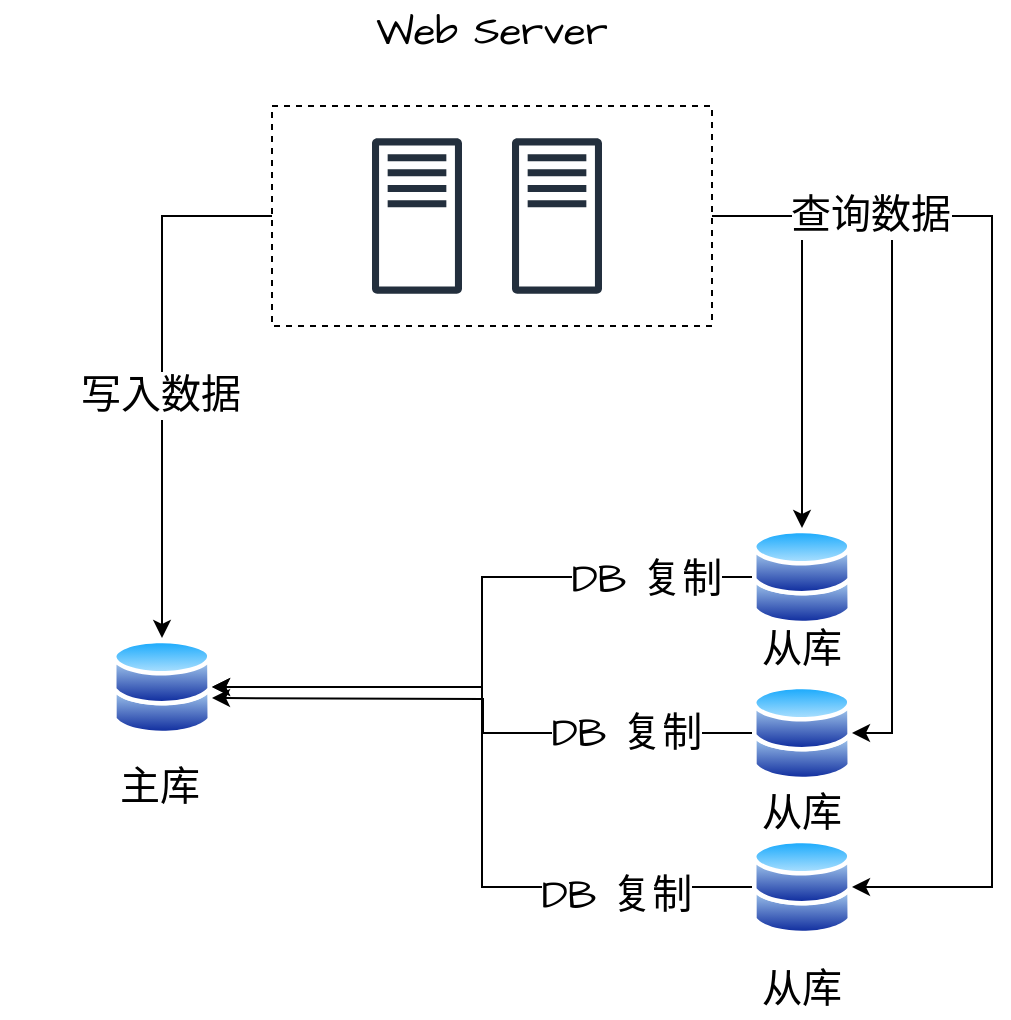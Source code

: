 <mxfile version="21.4.0" type="device" pages="3">
  <diagram name="第 1 页" id="ZzjnUPGKGO_t142nM1iD">
    <mxGraphModel dx="1548" dy="902" grid="1" gridSize="10" guides="1" tooltips="1" connect="1" arrows="1" fold="1" page="1" pageScale="1" pageWidth="827" pageHeight="1169" math="0" shadow="0">
      <root>
        <mxCell id="0" />
        <mxCell id="1" parent="0" />
        <mxCell id="LdR6KkOOkv0JIpYGeGJk-9" style="edgeStyle=orthogonalEdgeStyle;rounded=0;hachureGap=4;orthogonalLoop=1;jettySize=auto;html=1;exitX=0;exitY=0.5;exitDx=0;exitDy=0;entryX=0.5;entryY=0;entryDx=0;entryDy=0;fontFamily=Architects Daughter;fontSource=https%3A%2F%2Ffonts.googleapis.com%2Fcss%3Ffamily%3DArchitects%2BDaughter;fontSize=16;" parent="1" source="LdR6KkOOkv0JIpYGeGJk-3" target="LdR6KkOOkv0JIpYGeGJk-5" edge="1">
          <mxGeometry relative="1" as="geometry" />
        </mxCell>
        <mxCell id="LdR6KkOOkv0JIpYGeGJk-20" value="写入数据" style="edgeLabel;html=1;align=center;verticalAlign=middle;resizable=0;points=[];fontSize=20;fontFamily=Architects Daughter;" parent="LdR6KkOOkv0JIpYGeGJk-9" vertex="1" connectable="0">
          <mxGeometry x="0.083" y="-1" relative="1" as="geometry">
            <mxPoint as="offset" />
          </mxGeometry>
        </mxCell>
        <mxCell id="LdR6KkOOkv0JIpYGeGJk-10" style="edgeStyle=orthogonalEdgeStyle;rounded=0;hachureGap=4;orthogonalLoop=1;jettySize=auto;html=1;exitX=1;exitY=0.5;exitDx=0;exitDy=0;entryX=0.5;entryY=0;entryDx=0;entryDy=0;fontFamily=Architects Daughter;fontSource=https%3A%2F%2Ffonts.googleapis.com%2Fcss%3Ffamily%3DArchitects%2BDaughter;fontSize=16;" parent="1" source="LdR6KkOOkv0JIpYGeGJk-3" target="LdR6KkOOkv0JIpYGeGJk-6" edge="1">
          <mxGeometry relative="1" as="geometry" />
        </mxCell>
        <mxCell id="LdR6KkOOkv0JIpYGeGJk-11" style="edgeStyle=orthogonalEdgeStyle;rounded=0;hachureGap=4;orthogonalLoop=1;jettySize=auto;html=1;exitX=1;exitY=0.5;exitDx=0;exitDy=0;entryX=1;entryY=0.5;entryDx=0;entryDy=0;fontFamily=Architects Daughter;fontSource=https%3A%2F%2Ffonts.googleapis.com%2Fcss%3Ffamily%3DArchitects%2BDaughter;fontSize=16;" parent="1" source="LdR6KkOOkv0JIpYGeGJk-3" target="LdR6KkOOkv0JIpYGeGJk-7" edge="1">
          <mxGeometry relative="1" as="geometry" />
        </mxCell>
        <mxCell id="LdR6KkOOkv0JIpYGeGJk-12" style="edgeStyle=orthogonalEdgeStyle;rounded=0;hachureGap=4;orthogonalLoop=1;jettySize=auto;html=1;exitX=1;exitY=0.5;exitDx=0;exitDy=0;entryX=1;entryY=0.5;entryDx=0;entryDy=0;fontFamily=Architects Daughter;fontSource=https%3A%2F%2Ffonts.googleapis.com%2Fcss%3Ffamily%3DArchitects%2BDaughter;fontSize=16;" parent="1" source="LdR6KkOOkv0JIpYGeGJk-3" target="LdR6KkOOkv0JIpYGeGJk-8" edge="1">
          <mxGeometry relative="1" as="geometry">
            <Array as="points">
              <mxPoint x="590" y="429" />
              <mxPoint x="590" y="765" />
            </Array>
          </mxGeometry>
        </mxCell>
        <mxCell id="LdR6KkOOkv0JIpYGeGJk-3" value="" style="rounded=0;whiteSpace=wrap;html=1;hachureGap=4;fontFamily=Architects Daughter;fontSource=https%3A%2F%2Ffonts.googleapis.com%2Fcss%3Ffamily%3DArchitects%2BDaughter;fontSize=20;dashed=1;" parent="1" vertex="1">
          <mxGeometry x="230" y="374" width="220" height="110" as="geometry" />
        </mxCell>
        <mxCell id="LdR6KkOOkv0JIpYGeGJk-1" value="" style="outlineConnect=0;fontColor=#232F3E;gradientColor=none;fillColor=#232F3D;strokeColor=none;dashed=0;verticalLabelPosition=bottom;verticalAlign=top;align=center;html=1;fontSize=12;fontStyle=0;aspect=fixed;pointerEvents=1;shape=mxgraph.aws4.traditional_server;hachureGap=4;fontFamily=Architects Daughter;fontSource=https%3A%2F%2Ffonts.googleapis.com%2Fcss%3Ffamily%3DArchitects%2BDaughter;" parent="1" vertex="1">
          <mxGeometry x="280" y="390" width="45" height="78" as="geometry" />
        </mxCell>
        <mxCell id="LdR6KkOOkv0JIpYGeGJk-2" value="" style="outlineConnect=0;fontColor=#232F3E;gradientColor=none;fillColor=#232F3D;strokeColor=none;dashed=0;verticalLabelPosition=bottom;verticalAlign=top;align=center;html=1;fontSize=12;fontStyle=0;aspect=fixed;pointerEvents=1;shape=mxgraph.aws4.traditional_server;hachureGap=4;fontFamily=Architects Daughter;fontSource=https%3A%2F%2Ffonts.googleapis.com%2Fcss%3Ffamily%3DArchitects%2BDaughter;" parent="1" vertex="1">
          <mxGeometry x="350" y="390" width="45" height="78" as="geometry" />
        </mxCell>
        <mxCell id="LdR6KkOOkv0JIpYGeGJk-5" value="" style="image;aspect=fixed;perimeter=ellipsePerimeter;html=1;align=center;shadow=0;dashed=0;spacingTop=3;image=img/lib/active_directory/databases.svg;hachureGap=4;fontFamily=Architects Daughter;fontSource=https%3A%2F%2Ffonts.googleapis.com%2Fcss%3Ffamily%3DArchitects%2BDaughter;fontSize=20;" parent="1" vertex="1">
          <mxGeometry x="150" y="640" width="50" height="49" as="geometry" />
        </mxCell>
        <mxCell id="LdR6KkOOkv0JIpYGeGJk-13" style="edgeStyle=orthogonalEdgeStyle;rounded=0;hachureGap=4;orthogonalLoop=1;jettySize=auto;html=1;exitX=0;exitY=0.5;exitDx=0;exitDy=0;entryX=1;entryY=0.5;entryDx=0;entryDy=0;fontFamily=Architects Daughter;fontSource=https%3A%2F%2Ffonts.googleapis.com%2Fcss%3Ffamily%3DArchitects%2BDaughter;fontSize=16;" parent="1" source="LdR6KkOOkv0JIpYGeGJk-6" target="LdR6KkOOkv0JIpYGeGJk-5" edge="1">
          <mxGeometry relative="1" as="geometry" />
        </mxCell>
        <mxCell id="LdR6KkOOkv0JIpYGeGJk-16" value="DB 复制" style="edgeLabel;html=1;align=center;verticalAlign=middle;resizable=0;points=[];fontSize=20;fontFamily=Architects Daughter;" parent="LdR6KkOOkv0JIpYGeGJk-13" vertex="1" connectable="0">
          <mxGeometry x="-0.674" relative="1" as="geometry">
            <mxPoint as="offset" />
          </mxGeometry>
        </mxCell>
        <mxCell id="LdR6KkOOkv0JIpYGeGJk-6" value="" style="image;aspect=fixed;perimeter=ellipsePerimeter;html=1;align=center;shadow=0;dashed=0;spacingTop=3;image=img/lib/active_directory/databases.svg;hachureGap=4;fontFamily=Architects Daughter;fontSource=https%3A%2F%2Ffonts.googleapis.com%2Fcss%3Ffamily%3DArchitects%2BDaughter;fontSize=20;" parent="1" vertex="1">
          <mxGeometry x="470" y="585" width="50" height="49" as="geometry" />
        </mxCell>
        <mxCell id="LdR6KkOOkv0JIpYGeGJk-14" style="edgeStyle=orthogonalEdgeStyle;rounded=0;hachureGap=4;orthogonalLoop=1;jettySize=auto;html=1;exitX=0;exitY=0.5;exitDx=0;exitDy=0;fontFamily=Architects Daughter;fontSource=https%3A%2F%2Ffonts.googleapis.com%2Fcss%3Ffamily%3DArchitects%2BDaughter;fontSize=16;" parent="1" source="LdR6KkOOkv0JIpYGeGJk-7" edge="1">
          <mxGeometry relative="1" as="geometry">
            <mxPoint x="200" y="670" as="targetPoint" />
          </mxGeometry>
        </mxCell>
        <mxCell id="LdR6KkOOkv0JIpYGeGJk-17" value="DB 复制" style="edgeLabel;html=1;align=center;verticalAlign=middle;resizable=0;points=[];fontSize=20;fontFamily=Architects Daughter;" parent="LdR6KkOOkv0JIpYGeGJk-14" vertex="1" connectable="0">
          <mxGeometry x="-0.561" y="-1" relative="1" as="geometry">
            <mxPoint as="offset" />
          </mxGeometry>
        </mxCell>
        <mxCell id="LdR6KkOOkv0JIpYGeGJk-7" value="" style="image;aspect=fixed;perimeter=ellipsePerimeter;html=1;align=center;shadow=0;dashed=0;spacingTop=3;image=img/lib/active_directory/databases.svg;hachureGap=4;fontFamily=Architects Daughter;fontSource=https%3A%2F%2Ffonts.googleapis.com%2Fcss%3Ffamily%3DArchitects%2BDaughter;fontSize=20;" parent="1" vertex="1">
          <mxGeometry x="470" y="663" width="50" height="49" as="geometry" />
        </mxCell>
        <mxCell id="LdR6KkOOkv0JIpYGeGJk-15" style="edgeStyle=orthogonalEdgeStyle;rounded=0;hachureGap=4;orthogonalLoop=1;jettySize=auto;html=1;exitX=0;exitY=0.5;exitDx=0;exitDy=0;entryX=1;entryY=0.5;entryDx=0;entryDy=0;fontFamily=Architects Daughter;fontSource=https%3A%2F%2Ffonts.googleapis.com%2Fcss%3Ffamily%3DArchitects%2BDaughter;fontSize=16;" parent="1" source="LdR6KkOOkv0JIpYGeGJk-8" target="LdR6KkOOkv0JIpYGeGJk-5" edge="1">
          <mxGeometry relative="1" as="geometry" />
        </mxCell>
        <mxCell id="LdR6KkOOkv0JIpYGeGJk-8" value="" style="image;aspect=fixed;perimeter=ellipsePerimeter;html=1;align=center;shadow=0;dashed=0;spacingTop=3;image=img/lib/active_directory/databases.svg;hachureGap=4;fontFamily=Architects Daughter;fontSource=https%3A%2F%2Ffonts.googleapis.com%2Fcss%3Ffamily%3DArchitects%2BDaughter;fontSize=20;" parent="1" vertex="1">
          <mxGeometry x="470" y="740" width="50" height="49" as="geometry" />
        </mxCell>
        <mxCell id="LdR6KkOOkv0JIpYGeGJk-19" value="DB 复制" style="edgeLabel;html=1;align=center;verticalAlign=middle;resizable=0;points=[];fontSize=20;fontFamily=Architects Daughter;" parent="1" vertex="1" connectable="0">
          <mxGeometry x="420" y="730" as="geometry">
            <mxPoint x="-18" y="38" as="offset" />
          </mxGeometry>
        </mxCell>
        <mxCell id="LdR6KkOOkv0JIpYGeGJk-21" value="查询数据" style="edgeLabel;html=1;align=center;verticalAlign=middle;resizable=0;points=[];fontSize=20;fontFamily=Architects Daughter;" parent="1" vertex="1" connectable="0">
          <mxGeometry x="530" y="420" as="geometry">
            <mxPoint x="-1" y="8" as="offset" />
          </mxGeometry>
        </mxCell>
        <mxCell id="LdR6KkOOkv0JIpYGeGJk-23" value="Web Server" style="text;html=1;strokeColor=none;fillColor=none;align=center;verticalAlign=middle;whiteSpace=wrap;rounded=0;fontSize=20;fontFamily=Architects Daughter;" parent="1" vertex="1">
          <mxGeometry x="260" y="321" width="160" height="30" as="geometry" />
        </mxCell>
        <mxCell id="LdR6KkOOkv0JIpYGeGJk-24" value="主库" style="text;html=1;strokeColor=none;fillColor=none;align=center;verticalAlign=middle;whiteSpace=wrap;rounded=0;fontSize=20;fontFamily=Architects Daughter;" parent="1" vertex="1">
          <mxGeometry x="94" y="699" width="160" height="30" as="geometry" />
        </mxCell>
        <mxCell id="LdR6KkOOkv0JIpYGeGJk-25" value="从库" style="text;html=1;strokeColor=none;fillColor=none;align=center;verticalAlign=middle;whiteSpace=wrap;rounded=0;fontSize=20;fontFamily=Architects Daughter;" parent="1" vertex="1">
          <mxGeometry x="415" y="800" width="160" height="30" as="geometry" />
        </mxCell>
        <mxCell id="LdR6KkOOkv0JIpYGeGJk-26" value="从库" style="text;html=1;strokeColor=none;fillColor=none;align=center;verticalAlign=middle;whiteSpace=wrap;rounded=0;fontSize=20;fontFamily=Architects Daughter;" parent="1" vertex="1">
          <mxGeometry x="415" y="712" width="160" height="30" as="geometry" />
        </mxCell>
        <mxCell id="LdR6KkOOkv0JIpYGeGJk-27" value="从库" style="text;html=1;strokeColor=none;fillColor=none;align=center;verticalAlign=middle;whiteSpace=wrap;rounded=0;fontSize=20;fontFamily=Architects Daughter;" parent="1" vertex="1">
          <mxGeometry x="415" y="630" width="160" height="30" as="geometry" />
        </mxCell>
      </root>
    </mxGraphModel>
  </diagram>
  <diagram id="UbfwAiaY_f9dgE_N_XNn" name="第 2 页">
    <mxGraphModel dx="1548" dy="902" grid="1" gridSize="10" guides="1" tooltips="1" connect="1" arrows="1" fold="1" page="1" pageScale="1" pageWidth="827" pageHeight="1169" math="0" shadow="0">
      <root>
        <mxCell id="0" />
        <mxCell id="1" parent="0" />
      </root>
    </mxGraphModel>
  </diagram>
  <diagram id="q5MJeiCoDzqFSg2UALX4" name="并发">
    <mxGraphModel dx="2375" dy="902" grid="1" gridSize="10" guides="1" tooltips="1" connect="1" arrows="1" fold="1" page="1" pageScale="1" pageWidth="827" pageHeight="1169" math="0" shadow="0">
      <root>
        <mxCell id="0" />
        <mxCell id="1" parent="0" />
        <mxCell id="K97ao4fyFDPn6rMdFVWY-4" style="edgeStyle=orthogonalEdgeStyle;orthogonalLoop=1;jettySize=auto;html=1;exitX=1;exitY=0.5;exitDx=0;exitDy=0;entryX=0;entryY=0.5;entryDx=0;entryDy=0;curved=1;" edge="1" parent="1" source="K97ao4fyFDPn6rMdFVWY-1" target="K97ao4fyFDPn6rMdFVWY-3">
          <mxGeometry relative="1" as="geometry" />
        </mxCell>
        <mxCell id="K97ao4fyFDPn6rMdFVWY-5" style="edgeStyle=orthogonalEdgeStyle;orthogonalLoop=1;jettySize=auto;html=1;exitX=1;exitY=0.5;exitDx=0;exitDy=0;curved=1;" edge="1" parent="1" source="K97ao4fyFDPn6rMdFVWY-1" target="K97ao4fyFDPn6rMdFVWY-2">
          <mxGeometry relative="1" as="geometry" />
        </mxCell>
        <mxCell id="K97ao4fyFDPn6rMdFVWY-7" style="edgeStyle=orthogonalEdgeStyle;orthogonalLoop=1;jettySize=auto;html=1;exitX=1;exitY=0.5;exitDx=0;exitDy=0;entryX=0;entryY=0.5;entryDx=0;entryDy=0;curved=1;" edge="1" parent="1" source="K97ao4fyFDPn6rMdFVWY-1" target="K97ao4fyFDPn6rMdFVWY-6">
          <mxGeometry relative="1" as="geometry" />
        </mxCell>
        <mxCell id="K97ao4fyFDPn6rMdFVWY-1" value="订单服务" style="rounded=0;whiteSpace=wrap;html=1;fillColor=#f5f5f5;strokeColor=#666666;fontColor=#333333;" vertex="1" parent="1">
          <mxGeometry x="70" y="450" width="120" height="60" as="geometry" />
        </mxCell>
        <mxCell id="K97ao4fyFDPn6rMdFVWY-2" value="客服服务" style="rounded=0;whiteSpace=wrap;html=1;fillColor=#d5e8d4;strokeColor=#82b366;" vertex="1" parent="1">
          <mxGeometry x="330" y="450" width="120" height="60" as="geometry" />
        </mxCell>
        <mxCell id="K97ao4fyFDPn6rMdFVWY-3" value="商品服务" style="rounded=0;whiteSpace=wrap;html=1;fillColor=#dae8fc;strokeColor=#6c8ebf;" vertex="1" parent="1">
          <mxGeometry x="330" y="330" width="120" height="60" as="geometry" />
        </mxCell>
        <mxCell id="K97ao4fyFDPn6rMdFVWY-6" value="运单服务" style="rounded=0;whiteSpace=wrap;html=1;fillColor=#ffe6cc;strokeColor=#d79b00;" vertex="1" parent="1">
          <mxGeometry x="330" y="585" width="120" height="60" as="geometry" />
        </mxCell>
        <mxCell id="K97ao4fyFDPn6rMdFVWY-12" value="" style="edgeStyle=orthogonalEdgeStyle;rounded=0;orthogonalLoop=1;jettySize=auto;html=1;" edge="1" parent="1" source="K97ao4fyFDPn6rMdFVWY-8" target="K97ao4fyFDPn6rMdFVWY-9">
          <mxGeometry relative="1" as="geometry" />
        </mxCell>
        <mxCell id="K97ao4fyFDPn6rMdFVWY-8" value="订单服务" style="rounded=0;whiteSpace=wrap;html=1;fillColor=#f5f5f5;strokeColor=#666666;fontColor=#333333;" vertex="1" parent="1">
          <mxGeometry x="-710" y="450" width="120" height="60" as="geometry" />
        </mxCell>
        <mxCell id="K97ao4fyFDPn6rMdFVWY-13" value="" style="edgeStyle=orthogonalEdgeStyle;rounded=0;orthogonalLoop=1;jettySize=auto;html=1;" edge="1" parent="1" source="K97ao4fyFDPn6rMdFVWY-9" target="K97ao4fyFDPn6rMdFVWY-10">
          <mxGeometry relative="1" as="geometry" />
        </mxCell>
        <mxCell id="K97ao4fyFDPn6rMdFVWY-9" value="商品服务" style="rounded=0;whiteSpace=wrap;html=1;fillColor=#dae8fc;strokeColor=#6c8ebf;" vertex="1" parent="1">
          <mxGeometry x="-537" y="450" width="120" height="60" as="geometry" />
        </mxCell>
        <mxCell id="K97ao4fyFDPn6rMdFVWY-14" value="" style="edgeStyle=orthogonalEdgeStyle;rounded=0;orthogonalLoop=1;jettySize=auto;html=1;" edge="1" parent="1" source="K97ao4fyFDPn6rMdFVWY-10" target="K97ao4fyFDPn6rMdFVWY-11">
          <mxGeometry relative="1" as="geometry" />
        </mxCell>
        <mxCell id="K97ao4fyFDPn6rMdFVWY-10" value="客服服务" style="rounded=0;whiteSpace=wrap;html=1;fillColor=#d5e8d4;strokeColor=#82b366;" vertex="1" parent="1">
          <mxGeometry x="-363" y="450" width="120" height="60" as="geometry" />
        </mxCell>
        <mxCell id="K97ao4fyFDPn6rMdFVWY-11" value="运单服务" style="rounded=0;whiteSpace=wrap;html=1;fillColor=#ffe6cc;strokeColor=#d79b00;" vertex="1" parent="1">
          <mxGeometry x="-190" y="450" width="120" height="60" as="geometry" />
        </mxCell>
        <mxCell id="K97ao4fyFDPn6rMdFVWY-24" value="" style="shape=flexArrow;endArrow=classic;html=1;rounded=0;" edge="1" parent="1">
          <mxGeometry width="50" height="50" relative="1" as="geometry">
            <mxPoint x="-30" y="480" as="sourcePoint" />
            <mxPoint x="50" y="480" as="targetPoint" />
          </mxGeometry>
        </mxCell>
      </root>
    </mxGraphModel>
  </diagram>
</mxfile>
